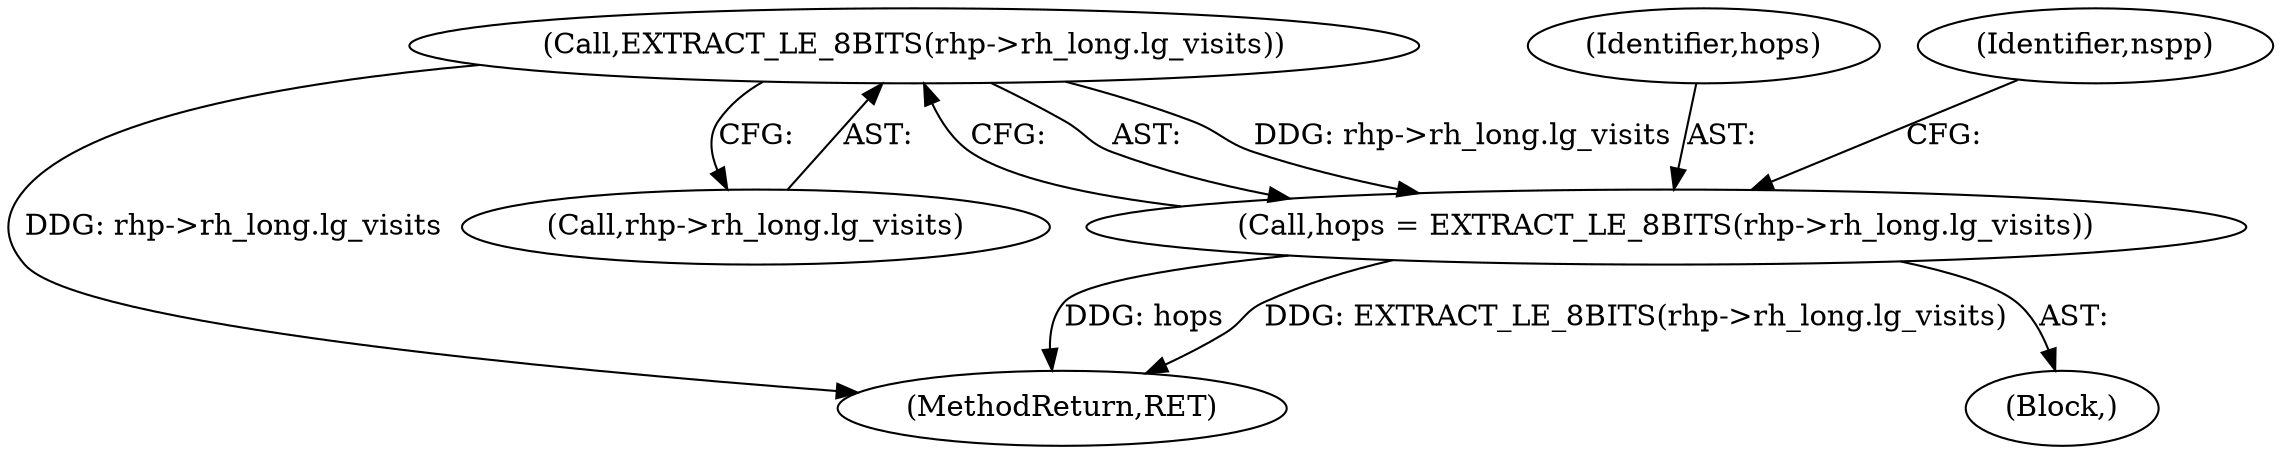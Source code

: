 digraph "0_tcpdump_c6e0531b5def26ecf912e8de6ade86cbdaed3751@pointer" {
"1000340" [label="(Call,EXTRACT_LE_8BITS(rhp->rh_long.lg_visits))"];
"1000338" [label="(Call,hops = EXTRACT_LE_8BITS(rhp->rh_long.lg_visits))"];
"1000295" [label="(Block,)"];
"1000338" [label="(Call,hops = EXTRACT_LE_8BITS(rhp->rh_long.lg_visits))"];
"1000339" [label="(Identifier,hops)"];
"1000491" [label="(MethodReturn,RET)"];
"1000341" [label="(Call,rhp->rh_long.lg_visits)"];
"1000347" [label="(Identifier,nspp)"];
"1000340" [label="(Call,EXTRACT_LE_8BITS(rhp->rh_long.lg_visits))"];
"1000340" -> "1000338"  [label="AST: "];
"1000340" -> "1000341"  [label="CFG: "];
"1000341" -> "1000340"  [label="AST: "];
"1000338" -> "1000340"  [label="CFG: "];
"1000340" -> "1000491"  [label="DDG: rhp->rh_long.lg_visits"];
"1000340" -> "1000338"  [label="DDG: rhp->rh_long.lg_visits"];
"1000338" -> "1000295"  [label="AST: "];
"1000339" -> "1000338"  [label="AST: "];
"1000347" -> "1000338"  [label="CFG: "];
"1000338" -> "1000491"  [label="DDG: hops"];
"1000338" -> "1000491"  [label="DDG: EXTRACT_LE_8BITS(rhp->rh_long.lg_visits)"];
}
